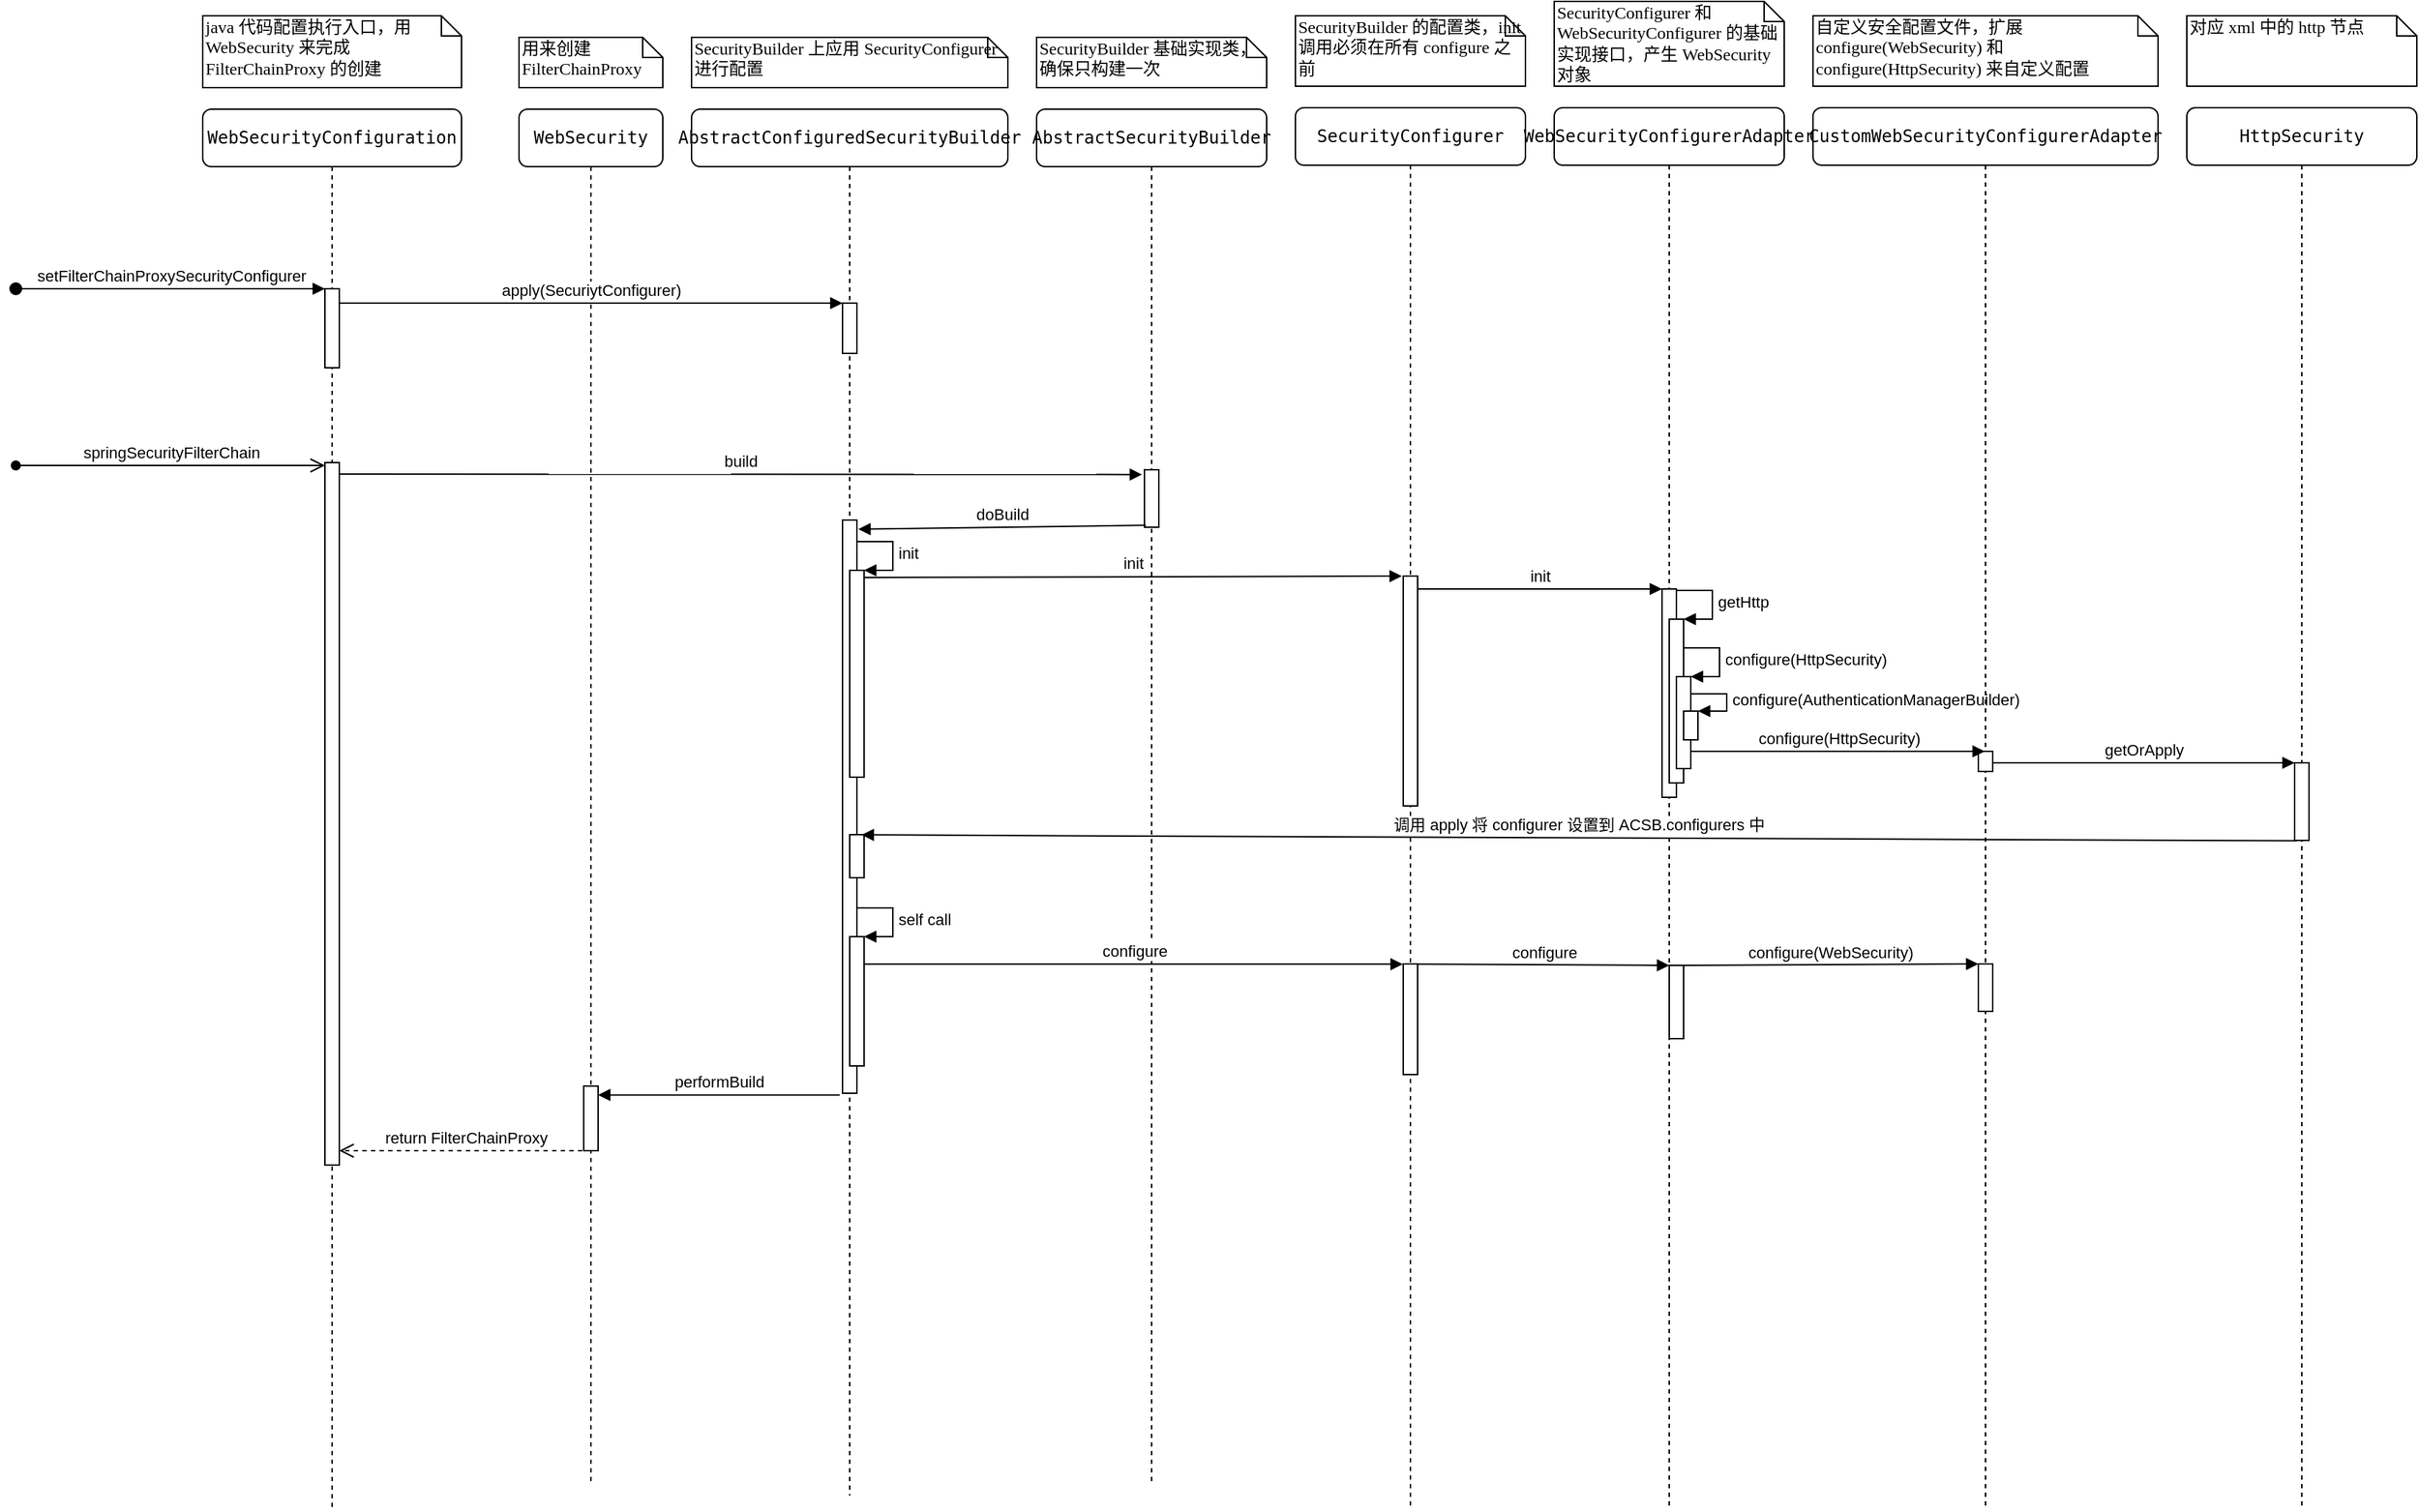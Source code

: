 <mxfile version="10.6.7" type="github"><diagram name="Page-1" id="13e1069c-82ec-6db2-03f1-153e76fe0fe0"><mxGraphModel dx="2034" dy="1166" grid="1" gridSize="10" guides="1" tooltips="1" connect="1" arrows="1" fold="1" page="1" pageScale="1" pageWidth="1100" pageHeight="850" background="#ffffff" math="0" shadow="0"><root><mxCell id="0"/><mxCell id="1" parent="0"/><mxCell id="7baba1c4bc27f4b0-2" value="&lt;pre&gt;&lt;span&gt;WebSecurity&lt;/span&gt;&lt;/pre&gt;" style="shape=umlLifeline;perimeter=lifelinePerimeter;whiteSpace=wrap;html=1;container=1;collapsible=0;recursiveResize=0;outlineConnect=0;rounded=1;shadow=0;comic=0;labelBackgroundColor=none;strokeColor=#000000;strokeWidth=1;fillColor=#FFFFFF;fontFamily=Verdana;fontSize=12;fontColor=#000000;align=center;" parent="1" vertex="1"><mxGeometry x="430" y="115" width="100" height="955" as="geometry"/></mxCell><mxCell id="IPR779nHs_zAGFgSF5oa-36" value="return FilterChainProxy" style="html=1;verticalAlign=bottom;endArrow=open;dashed=1;endSize=8;strokeColor=#000000;" parent="7baba1c4bc27f4b0-2" edge="1"><mxGeometry relative="1" as="geometry"><mxPoint x="50" y="725" as="sourcePoint"/><mxPoint x="-125" y="725" as="targetPoint"/></mxGeometry></mxCell><mxCell id="IPR779nHs_zAGFgSF5oa-5" value="" style="html=1;points=[];perimeter=orthogonalPerimeter;" parent="7baba1c4bc27f4b0-2" vertex="1"><mxGeometry x="45" y="680" width="10" height="45" as="geometry"/></mxCell><mxCell id="7baba1c4bc27f4b0-3" value="&lt;pre&gt;&lt;pre&gt;&lt;span&gt;AbstractConfiguredSecurityBuilder&lt;/span&gt;&lt;/pre&gt;&lt;/pre&gt;" style="shape=umlLifeline;perimeter=lifelinePerimeter;whiteSpace=wrap;html=1;container=1;collapsible=0;recursiveResize=0;outlineConnect=0;rounded=1;shadow=0;comic=0;labelBackgroundColor=none;strokeColor=#000000;strokeWidth=1;fillColor=#FFFFFF;fontFamily=Verdana;fontSize=12;fontColor=#000000;align=center;" parent="1" vertex="1"><mxGeometry x="550" y="115" width="220" height="965" as="geometry"/></mxCell><mxCell id="IPR779nHs_zAGFgSF5oa-39" value="" style="html=1;points=[];perimeter=orthogonalPerimeter;" parent="7baba1c4bc27f4b0-3" vertex="1"><mxGeometry x="105" y="135" width="10" height="35" as="geometry"/></mxCell><mxCell id="7baba1c4bc27f4b0-8" value="&lt;pre&gt;&lt;span&gt;WebSecurityConfiguration&lt;/span&gt;&lt;/pre&gt;" style="shape=umlLifeline;perimeter=lifelinePerimeter;whiteSpace=wrap;html=1;container=1;collapsible=0;recursiveResize=0;outlineConnect=0;rounded=1;shadow=0;comic=0;labelBackgroundColor=none;strokeColor=#000000;strokeWidth=1;fillColor=#FFFFFF;fontFamily=Verdana;fontSize=12;fontColor=#000000;align=center;" parent="1" vertex="1"><mxGeometry x="210" y="115" width="180" height="975" as="geometry"/></mxCell><mxCell id="IPR779nHs_zAGFgSF5oa-37" value="" style="html=1;points=[];perimeter=orthogonalPerimeter;" parent="7baba1c4bc27f4b0-8" vertex="1"><mxGeometry x="85" y="125" width="10" height="55" as="geometry"/></mxCell><mxCell id="IPR779nHs_zAGFgSF5oa-38" value="setFilterChainProxySecurityConfigurer" style="html=1;verticalAlign=bottom;startArrow=oval;endArrow=block;startSize=8;strokeColor=#000000;" parent="7baba1c4bc27f4b0-8" target="IPR779nHs_zAGFgSF5oa-37" edge="1"><mxGeometry relative="1" as="geometry"><mxPoint x="-130" y="125" as="sourcePoint"/></mxGeometry></mxCell><mxCell id="7baba1c4bc27f4b0-40" value="java 代码配置执行入口，用 WebSecurity 来完成 FilterChainProxy 的创建" style="shape=note;whiteSpace=wrap;html=1;size=14;verticalAlign=top;align=left;spacingTop=-6;rounded=0;shadow=0;comic=0;labelBackgroundColor=none;strokeColor=#000000;strokeWidth=1;fillColor=#FFFFFF;fontFamily=Verdana;fontSize=12;fontColor=#000000;" parent="1" vertex="1"><mxGeometry x="210" y="50" width="180" height="50" as="geometry"/></mxCell><mxCell id="7baba1c4bc27f4b0-41" value="用来创建 FilterChainProxy" style="shape=note;whiteSpace=wrap;html=1;size=14;verticalAlign=top;align=left;spacingTop=-6;rounded=0;shadow=0;comic=0;labelBackgroundColor=none;strokeColor=#000000;strokeWidth=1;fillColor=#FFFFFF;fontFamily=Verdana;fontSize=12;fontColor=#000000;" parent="1" vertex="1"><mxGeometry x="430" y="65" width="100" height="35" as="geometry"/></mxCell><mxCell id="7baba1c4bc27f4b0-42" value="SecurityBuilder 上应用 SecurityConfigurer 进行配置" style="shape=note;whiteSpace=wrap;html=1;size=14;verticalAlign=top;align=left;spacingTop=-6;rounded=0;shadow=0;comic=0;labelBackgroundColor=none;strokeColor=#000000;strokeWidth=1;fillColor=#FFFFFF;fontFamily=Verdana;fontSize=12;fontColor=#000000;" parent="1" vertex="1"><mxGeometry x="550" y="65" width="220" height="35" as="geometry"/></mxCell><mxCell id="IPR779nHs_zAGFgSF5oa-20" value="&lt;pre&gt;&lt;span&gt;AbstractSecurityBuilder&lt;/span&gt;&lt;/pre&gt;" style="shape=umlLifeline;perimeter=lifelinePerimeter;whiteSpace=wrap;html=1;container=1;collapsible=0;recursiveResize=0;outlineConnect=0;rounded=1;shadow=0;comic=0;labelBackgroundColor=none;strokeColor=#000000;strokeWidth=1;fillColor=#FFFFFF;fontFamily=Verdana;fontSize=12;fontColor=#000000;align=center;" parent="1" vertex="1"><mxGeometry x="790" y="115" width="160" height="955" as="geometry"/></mxCell><mxCell id="IPR779nHs_zAGFgSF5oa-22" value="SecurityBuilder 基础实现类，确保只构建一次" style="shape=note;whiteSpace=wrap;html=1;size=14;verticalAlign=top;align=left;spacingTop=-6;rounded=0;shadow=0;comic=0;labelBackgroundColor=none;strokeColor=#000000;strokeWidth=1;fillColor=#FFFFFF;fontFamily=Verdana;fontSize=12;fontColor=#000000;" parent="1" vertex="1"><mxGeometry x="790" y="65" width="160" height="35" as="geometry"/></mxCell><mxCell id="IPR779nHs_zAGFgSF5oa-26" value="&lt;pre&gt;&lt;pre&gt;&lt;span&gt;SecurityConfigurer&lt;/span&gt;&lt;/pre&gt;&lt;/pre&gt;" style="shape=umlLifeline;perimeter=lifelinePerimeter;whiteSpace=wrap;html=1;container=1;collapsible=0;recursiveResize=0;outlineConnect=0;rounded=1;shadow=0;comic=0;labelBackgroundColor=none;strokeColor=#000000;strokeWidth=1;fillColor=#FFFFFF;fontFamily=Verdana;fontSize=12;fontColor=#000000;align=center;" parent="1" vertex="1"><mxGeometry x="970" y="114" width="160" height="976" as="geometry"/></mxCell><mxCell id="IPR779nHs_zAGFgSF5oa-28" value="SecurityBuilder 的配置类，init 调用必须在所有 configure 之前" style="shape=note;whiteSpace=wrap;html=1;size=14;verticalAlign=top;align=left;spacingTop=-6;rounded=0;shadow=0;comic=0;labelBackgroundColor=none;strokeColor=#000000;strokeWidth=1;fillColor=#FFFFFF;fontFamily=Verdana;fontSize=12;fontColor=#000000;" parent="1" vertex="1"><mxGeometry x="970" y="50" width="160" height="49" as="geometry"/></mxCell><mxCell id="7baba1c4bc27f4b0-13" value="" style="html=1;points=[];perimeter=orthogonalPerimeter;rounded=0;shadow=0;comic=0;labelBackgroundColor=none;strokeColor=#000000;strokeWidth=1;fillColor=#FFFFFF;fontFamily=Verdana;fontSize=12;fontColor=#000000;align=center;" parent="1" vertex="1"><mxGeometry x="655" y="401" width="10" height="399" as="geometry"/></mxCell><mxCell id="IPR779nHs_zAGFgSF5oa-24" value="" style="html=1;points=[];perimeter=orthogonalPerimeter;" parent="1" vertex="1"><mxGeometry x="660" y="436" width="10" height="144" as="geometry"/></mxCell><mxCell id="IPR779nHs_zAGFgSF5oa-25" value="init" style="edgeStyle=orthogonalEdgeStyle;html=1;align=left;spacingLeft=2;endArrow=block;rounded=0;entryX=1;entryY=0;strokeColor=#000000;" parent="1" target="IPR779nHs_zAGFgSF5oa-24" edge="1"><mxGeometry relative="1" as="geometry"><mxPoint x="665" y="416" as="sourcePoint"/><Array as="points"><mxPoint x="690" y="416"/></Array></mxGeometry></mxCell><mxCell id="IPR779nHs_zAGFgSF5oa-29" value="init" style="html=1;verticalAlign=bottom;endArrow=block;strokeColor=#000000;exitX=1.022;exitY=0.122;exitDx=0;exitDy=0;exitPerimeter=0;" parent="1" edge="1"><mxGeometry width="80" relative="1" as="geometry"><mxPoint x="670.333" y="441" as="sourcePoint"/><mxPoint x="1044" y="440" as="targetPoint"/></mxGeometry></mxCell><mxCell id="IPR779nHs_zAGFgSF5oa-32" value="" style="html=1;points=[];perimeter=orthogonalPerimeter;" parent="1" vertex="1"><mxGeometry x="660" y="691" width="10" height="90" as="geometry"/></mxCell><mxCell id="IPR779nHs_zAGFgSF5oa-33" value="self call" style="edgeStyle=orthogonalEdgeStyle;html=1;align=left;spacingLeft=2;endArrow=block;rounded=0;entryX=1;entryY=0;strokeColor=#000000;" parent="1" target="IPR779nHs_zAGFgSF5oa-32" edge="1"><mxGeometry relative="1" as="geometry"><mxPoint x="665" y="671" as="sourcePoint"/><Array as="points"><mxPoint x="690" y="671"/></Array></mxGeometry></mxCell><mxCell id="IPR779nHs_zAGFgSF5oa-2" value="" style="html=1;points=[];perimeter=orthogonalPerimeter;" parent="1" vertex="1"><mxGeometry x="295" y="361" width="10" height="489" as="geometry"/></mxCell><mxCell id="IPR779nHs_zAGFgSF5oa-6" value="performBuild" style="html=1;verticalAlign=bottom;startArrow=none;endArrow=block;startSize=8;startFill=0;strokeColor=#000000;exitX=-0.191;exitY=1.003;exitDx=0;exitDy=0;exitPerimeter=0;" parent="1" source="7baba1c4bc27f4b0-13" target="IPR779nHs_zAGFgSF5oa-5" edge="1"><mxGeometry x="0.003" relative="1" as="geometry"><mxPoint x="654" y="571" as="sourcePoint"/><mxPoint as="offset"/></mxGeometry></mxCell><mxCell id="IPR779nHs_zAGFgSF5oa-7" value="build&lt;br&gt;" style="html=1;verticalAlign=bottom;endArrow=block;strokeColor=#000000;entryX=-0.167;entryY=0.083;entryDx=0;entryDy=0;entryPerimeter=0;" parent="1" target="IPR779nHs_zAGFgSF5oa-21" edge="1"><mxGeometry width="80" relative="1" as="geometry"><mxPoint x="305" y="369" as="sourcePoint"/><mxPoint x="385" y="365.5" as="targetPoint"/></mxGeometry></mxCell><mxCell id="IPR779nHs_zAGFgSF5oa-18" value="springSecurityFilterChain" style="html=1;verticalAlign=bottom;startArrow=oval;startFill=1;endArrow=open;startSize=6;endSize=8;strokeColor=#000000;entryX=-0.033;entryY=0.021;entryDx=0;entryDy=0;entryPerimeter=0;" parent="1" edge="1"><mxGeometry width="80" relative="1" as="geometry"><mxPoint x="80" y="363" as="sourcePoint"/><mxPoint x="295" y="363" as="targetPoint"/></mxGeometry></mxCell><mxCell id="IPR779nHs_zAGFgSF5oa-21" value="" style="html=1;points=[];perimeter=orthogonalPerimeter;rounded=0;shadow=0;comic=0;labelBackgroundColor=none;strokeColor=#000000;strokeWidth=1;fillColor=#FFFFFF;fontFamily=Verdana;fontSize=12;fontColor=#000000;align=center;" parent="1" vertex="1"><mxGeometry x="865" y="366" width="10" height="40" as="geometry"/></mxCell><mxCell id="IPR779nHs_zAGFgSF5oa-23" value="doBuild" style="html=1;verticalAlign=bottom;startArrow=none;endArrow=block;startSize=8;startFill=0;strokeColor=#000000;entryX=1.1;entryY=0.016;entryDx=0;entryDy=0;entryPerimeter=0;exitX=0.1;exitY=0.967;exitDx=0;exitDy=0;exitPerimeter=0;" parent="1" source="IPR779nHs_zAGFgSF5oa-21" target="7baba1c4bc27f4b0-13" edge="1"><mxGeometry x="0.003" relative="1" as="geometry"><mxPoint x="852" y="403" as="sourcePoint"/><mxPoint x="696" y="434" as="targetPoint"/><mxPoint as="offset"/></mxGeometry></mxCell><mxCell id="IPR779nHs_zAGFgSF5oa-27" value="" style="html=1;points=[];perimeter=orthogonalPerimeter;rounded=0;shadow=0;comic=0;labelBackgroundColor=none;strokeColor=#000000;strokeWidth=1;fillColor=#FFFFFF;fontFamily=Verdana;fontSize=12;fontColor=#000000;align=center;" parent="1" vertex="1"><mxGeometry x="1045" y="440" width="10" height="160" as="geometry"/></mxCell><mxCell id="IPR779nHs_zAGFgSF5oa-34" value="configure" style="html=1;verticalAlign=bottom;endArrow=block;strokeColor=#000000;entryX=-0.033;entryY=0.002;entryDx=0;entryDy=0;entryPerimeter=0;" parent="1" source="IPR779nHs_zAGFgSF5oa-32" edge="1" target="IPR779nHs_zAGFgSF5oa-35"><mxGeometry width="80" relative="1" as="geometry"><mxPoint x="660" y="526.5" as="sourcePoint"/><mxPoint x="1044" y="660" as="targetPoint"/></mxGeometry></mxCell><mxCell id="IPR779nHs_zAGFgSF5oa-35" value="" style="html=1;points=[];perimeter=orthogonalPerimeter;rounded=0;shadow=0;comic=0;labelBackgroundColor=none;strokeColor=#000000;strokeWidth=1;fillColor=#FFFFFF;fontFamily=Verdana;fontSize=12;fontColor=#000000;align=center;" parent="1" vertex="1"><mxGeometry x="1045" y="710" width="10" height="77" as="geometry"/></mxCell><mxCell id="IPR779nHs_zAGFgSF5oa-40" value="apply(SecuriytConfigurer)" style="html=1;verticalAlign=bottom;endArrow=block;entryX=0;entryY=0;strokeColor=#000000;" parent="1" source="IPR779nHs_zAGFgSF5oa-37" target="IPR779nHs_zAGFgSF5oa-39" edge="1"><mxGeometry relative="1" as="geometry"><mxPoint x="585" y="250" as="sourcePoint"/></mxGeometry></mxCell><mxCell id="IPR779nHs_zAGFgSF5oa-42" value="&lt;pre&gt;&lt;pre&gt;&lt;pre&gt;&lt;span&gt;WebSecurityConfigurerAdapter&lt;/span&gt;&lt;/pre&gt;&lt;/pre&gt;&lt;/pre&gt;" style="shape=umlLifeline;perimeter=lifelinePerimeter;whiteSpace=wrap;html=1;container=1;collapsible=0;recursiveResize=0;outlineConnect=0;rounded=1;shadow=0;comic=0;labelBackgroundColor=none;strokeColor=#000000;strokeWidth=1;fillColor=#FFFFFF;fontFamily=Verdana;fontSize=12;fontColor=#000000;align=center;" parent="1" vertex="1"><mxGeometry x="1150" y="114" width="160" height="976" as="geometry"/></mxCell><mxCell id="IPR779nHs_zAGFgSF5oa-50" value="" style="html=1;points=[];perimeter=orthogonalPerimeter;" parent="IPR779nHs_zAGFgSF5oa-42" vertex="1"><mxGeometry x="75" y="335" width="10" height="145" as="geometry"/></mxCell><mxCell id="IPR779nHs_zAGFgSF5oa-53" value="" style="html=1;points=[];perimeter=orthogonalPerimeter;" parent="IPR779nHs_zAGFgSF5oa-42" vertex="1"><mxGeometry x="80" y="597" width="10" height="51" as="geometry"/></mxCell><mxCell id="IPR779nHs_zAGFgSF5oa-57" value="" style="html=1;points=[];perimeter=orthogonalPerimeter;labelBackgroundColor=#ffffff;" parent="IPR779nHs_zAGFgSF5oa-42" vertex="1"><mxGeometry x="80" y="356" width="10" height="114" as="geometry"/></mxCell><mxCell id="IPR779nHs_zAGFgSF5oa-58" value="getHttp" style="edgeStyle=orthogonalEdgeStyle;html=1;align=left;spacingLeft=2;endArrow=block;rounded=0;entryX=1;entryY=0;strokeColor=#000000;" parent="IPR779nHs_zAGFgSF5oa-42" target="IPR779nHs_zAGFgSF5oa-57" edge="1"><mxGeometry relative="1" as="geometry"><mxPoint x="85" y="336" as="sourcePoint"/><Array as="points"><mxPoint x="110" y="336"/></Array></mxGeometry></mxCell><mxCell id="IPR779nHs_zAGFgSF5oa-59" value="" style="html=1;points=[];perimeter=orthogonalPerimeter;labelBackgroundColor=#ffffff;" parent="IPR779nHs_zAGFgSF5oa-42" vertex="1"><mxGeometry x="85" y="396" width="10" height="64" as="geometry"/></mxCell><mxCell id="IPR779nHs_zAGFgSF5oa-60" value="configure(HttpSecurity)" style="edgeStyle=orthogonalEdgeStyle;html=1;align=left;spacingLeft=2;endArrow=block;rounded=0;entryX=1;entryY=0;strokeColor=#000000;" parent="IPR779nHs_zAGFgSF5oa-42" target="IPR779nHs_zAGFgSF5oa-59" edge="1"><mxGeometry relative="1" as="geometry"><mxPoint x="90" y="376" as="sourcePoint"/><Array as="points"><mxPoint x="115" y="376"/></Array></mxGeometry></mxCell><mxCell id="5kBa9bb86XH9osRh8OgB-2" value="" style="html=1;points=[];perimeter=orthogonalPerimeter;" vertex="1" parent="IPR779nHs_zAGFgSF5oa-42"><mxGeometry x="90" y="420" width="10" height="20" as="geometry"/></mxCell><mxCell id="5kBa9bb86XH9osRh8OgB-3" value="configure(AuthenticationManagerBuilder)" style="edgeStyle=orthogonalEdgeStyle;html=1;align=left;spacingLeft=2;endArrow=block;rounded=0;entryX=1;entryY=0;" edge="1" target="5kBa9bb86XH9osRh8OgB-2" parent="IPR779nHs_zAGFgSF5oa-42"><mxGeometry relative="1" as="geometry"><mxPoint x="95" y="408" as="sourcePoint"/><Array as="points"><mxPoint x="120" y="408"/></Array></mxGeometry></mxCell><mxCell id="IPR779nHs_zAGFgSF5oa-43" value="SecurityConfigurer 和 WebSecurityConfigurer 的基础实现接口，产生 WebSecurity 对象" style="shape=note;whiteSpace=wrap;html=1;size=14;verticalAlign=top;align=left;spacingTop=-6;rounded=0;shadow=0;comic=0;labelBackgroundColor=none;strokeColor=#000000;strokeWidth=1;fillColor=#FFFFFF;fontFamily=Verdana;fontSize=12;fontColor=#000000;" parent="1" vertex="1"><mxGeometry x="1150" y="40" width="160" height="59" as="geometry"/></mxCell><mxCell id="IPR779nHs_zAGFgSF5oa-46" value="&lt;pre&gt;&lt;pre&gt;&lt;span&gt;CustomWebSecurityConfigurerAdapter&lt;/span&gt;&lt;/pre&gt;&lt;/pre&gt;" style="shape=umlLifeline;perimeter=lifelinePerimeter;whiteSpace=wrap;html=1;container=1;collapsible=0;recursiveResize=0;outlineConnect=0;rounded=1;shadow=0;comic=0;labelBackgroundColor=none;strokeColor=#000000;strokeWidth=1;fillColor=#FFFFFF;fontFamily=Verdana;fontSize=12;fontColor=#000000;align=center;" parent="1" vertex="1"><mxGeometry x="1330" y="114" width="240" height="976" as="geometry"/></mxCell><mxCell id="IPR779nHs_zAGFgSF5oa-61" value="" style="html=1;points=[];perimeter=orthogonalPerimeter;labelBackgroundColor=#ffffff;" parent="IPR779nHs_zAGFgSF5oa-46" vertex="1"><mxGeometry x="115" y="448" width="10" height="14" as="geometry"/></mxCell><mxCell id="IPR779nHs_zAGFgSF5oa-64" value="" style="html=1;points=[];perimeter=orthogonalPerimeter;labelBackgroundColor=#ffffff;" parent="IPR779nHs_zAGFgSF5oa-46" vertex="1"><mxGeometry x="115" y="596" width="10" height="33" as="geometry"/></mxCell><mxCell id="IPR779nHs_zAGFgSF5oa-47" value="自定义安全配置文件，扩展 configure(WebSecurity) 和 configure(HttpSecurity) 来自定义配置" style="shape=note;whiteSpace=wrap;html=1;size=14;verticalAlign=top;align=left;spacingTop=-6;rounded=0;shadow=0;comic=0;labelBackgroundColor=none;strokeColor=#000000;strokeWidth=1;fillColor=#FFFFFF;fontFamily=Verdana;fontSize=12;fontColor=#000000;" parent="1" vertex="1"><mxGeometry x="1330" y="50" width="240" height="49" as="geometry"/></mxCell><mxCell id="IPR779nHs_zAGFgSF5oa-51" value="init" style="html=1;verticalAlign=bottom;endArrow=block;entryX=0;entryY=0;strokeColor=#000000;" parent="1" source="IPR779nHs_zAGFgSF5oa-27" target="IPR779nHs_zAGFgSF5oa-50" edge="1"><mxGeometry relative="1" as="geometry"><mxPoint x="1050" y="449" as="sourcePoint"/></mxGeometry></mxCell><mxCell id="IPR779nHs_zAGFgSF5oa-54" value="configure" style="html=1;verticalAlign=bottom;endArrow=block;entryX=0;entryY=0;strokeColor=#000000;exitX=1.052;exitY=0.002;exitDx=0;exitDy=0;exitPerimeter=0;" parent="1" target="IPR779nHs_zAGFgSF5oa-53" edge="1" source="IPR779nHs_zAGFgSF5oa-35"><mxGeometry relative="1" as="geometry"><mxPoint x="1050" y="660" as="sourcePoint"/></mxGeometry></mxCell><mxCell id="IPR779nHs_zAGFgSF5oa-62" value="configure(HttpSecurity)" style="html=1;verticalAlign=bottom;endArrow=block;strokeColor=#000000;" parent="1" edge="1"><mxGeometry relative="1" as="geometry"><mxPoint x="1245" y="562" as="sourcePoint"/><mxPoint x="1449.5" y="562" as="targetPoint"/></mxGeometry></mxCell><mxCell id="IPR779nHs_zAGFgSF5oa-65" value="configure(WebSecurity)" style="html=1;verticalAlign=bottom;endArrow=block;entryX=0;entryY=0;strokeColor=#000000;" parent="1" source="IPR779nHs_zAGFgSF5oa-53" target="IPR779nHs_zAGFgSF5oa-64" edge="1"><mxGeometry relative="1" as="geometry"><mxPoint x="1375" y="671" as="sourcePoint"/></mxGeometry></mxCell><mxCell id="5kBa9bb86XH9osRh8OgB-5" value="&lt;pre&gt;&lt;pre&gt;&lt;span&gt;HttpSecurity&lt;/span&gt;&lt;/pre&gt;&lt;/pre&gt;" style="shape=umlLifeline;perimeter=lifelinePerimeter;whiteSpace=wrap;html=1;container=1;collapsible=0;recursiveResize=0;outlineConnect=0;rounded=1;shadow=0;comic=0;labelBackgroundColor=none;strokeColor=#000000;strokeWidth=1;fillColor=#FFFFFF;fontFamily=Verdana;fontSize=12;fontColor=#000000;align=center;" vertex="1" parent="1"><mxGeometry x="1590" y="114" width="160" height="976" as="geometry"/></mxCell><mxCell id="5kBa9bb86XH9osRh8OgB-9" value="" style="html=1;points=[];perimeter=orthogonalPerimeter;" vertex="1" parent="5kBa9bb86XH9osRh8OgB-5"><mxGeometry x="75" y="456" width="10" height="54" as="geometry"/></mxCell><mxCell id="5kBa9bb86XH9osRh8OgB-8" value="对应 xml 中的 http 节点" style="shape=note;whiteSpace=wrap;html=1;size=14;verticalAlign=top;align=left;spacingTop=-6;rounded=0;shadow=0;comic=0;labelBackgroundColor=none;strokeColor=#000000;strokeWidth=1;fillColor=#FFFFFF;fontFamily=Verdana;fontSize=12;fontColor=#000000;" vertex="1" parent="1"><mxGeometry x="1590" y="50" width="160" height="49" as="geometry"/></mxCell><mxCell id="5kBa9bb86XH9osRh8OgB-10" value="getOrApply" style="html=1;verticalAlign=bottom;endArrow=block;entryX=0;entryY=0;" edge="1" target="5kBa9bb86XH9osRh8OgB-9" parent="1" source="IPR779nHs_zAGFgSF5oa-61"><mxGeometry relative="1" as="geometry"><mxPoint x="1595" y="570" as="sourcePoint"/></mxGeometry></mxCell><mxCell id="5kBa9bb86XH9osRh8OgB-14" value="" style="html=1;points=[];perimeter=orthogonalPerimeter;" vertex="1" parent="1"><mxGeometry x="660" y="620" width="10" height="30" as="geometry"/></mxCell><mxCell id="5kBa9bb86XH9osRh8OgB-15" value="调用 apply 将 configurer 设置到 ACSB.configurers 中" style="html=1;verticalAlign=bottom;endArrow=block;exitX=0.143;exitY=1.005;exitDx=0;exitDy=0;exitPerimeter=0;entryX=0.826;entryY=0.005;entryDx=0;entryDy=0;entryPerimeter=0;" edge="1" parent="1" source="5kBa9bb86XH9osRh8OgB-9" target="5kBa9bb86XH9osRh8OgB-14"><mxGeometry width="80" relative="1" as="geometry"><mxPoint x="350" y="1110" as="sourcePoint"/><mxPoint x="430" y="1110" as="targetPoint"/></mxGeometry></mxCell></root></mxGraphModel></diagram></mxfile>